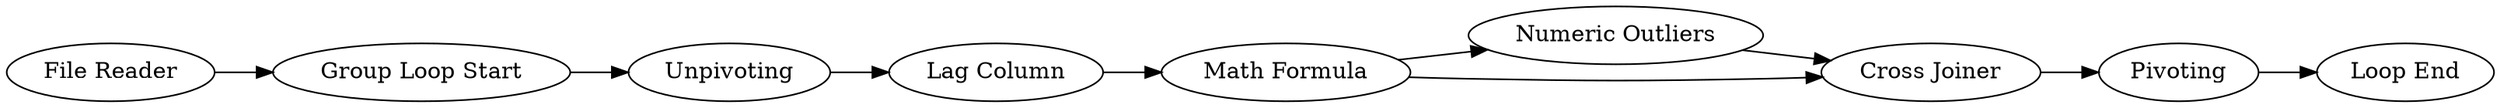 digraph {
	1 [label="File Reader"]
	4 [label=Unpivoting]
	5 [label="Group Loop Start"]
	10 [label="Math Formula"]
	11 [label="Lag Column"]
	12 [label="Numeric Outliers"]
	13 [label="Loop End"]
	14 [label="Cross Joiner"]
	15 [label=Pivoting]
	1 -> 5
	4 -> 11
	5 -> 4
	10 -> 14
	10 -> 12
	11 -> 10
	12 -> 14
	14 -> 15
	15 -> 13
	rankdir=LR
}
